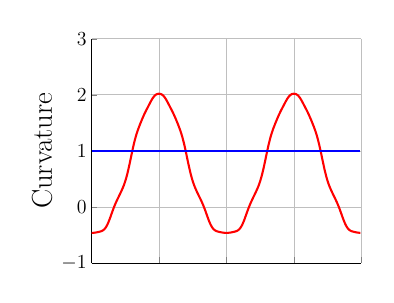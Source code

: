 \begin{tikzpicture}[scale=0.5]

\begin{axis}[
  xmin = 0,
  xmax = 6.283,
  ymin = -1,
  ymax = 3,
  xtick = {0,1.571,3.142,4.712,6.283},
  xticklabels = {},
  ytick = {-1,0,1,2,3},
  yticklabels = {\Large$-1$,\Large$0$,\Large$1$,\Large$2$,\Large$3$},
  ylabel = {\huge Curvature},
  axis y line* = left,
  axis x line* = bottom,
  grid,
%  legend entries = {$\kappa$,$\tilde{\kappa}$},
%  legend style={at={(0.6,1.1)}, anchor=north west},
%  label style = {draw=none,font=\small},
%  legend cell align = left, 
  ]

\addplot [mark=none,red,line width=1.5] table{
0.0e+00 -4.648e-01
2.454e-02 -4.636e-01
4.909e-02 -4.635e-01
7.363e-02 -4.609e-01
9.818e-02 -4.589e-01
1.227e-01 -4.548e-01
1.473e-01 -4.513e-01
1.718e-01 -4.465e-01
1.964e-01 -4.424e-01
2.209e-01 -4.366e-01
2.454e-01 -4.293e-01
2.7e-01 -4.183e-01
2.945e-01 -4.03e-01
3.191e-01 -3.816e-01
3.436e-01 -3.537e-01
3.682e-01 -3.184e-01
3.927e-01 -2.766e-01
4.172e-01 -2.288e-01
4.418e-01 -1.776e-01
4.663e-01 -1.244e-01
4.909e-01 -7.183e-02
5.154e-01 -2.107e-02
5.4e-01 2.617e-02
5.645e-01 7.051e-02
5.891e-01 1.115e-01
6.136e-01 1.513e-01
6.381e-01 1.898e-01
6.627e-01 2.29e-01
6.872e-01 2.683e-01
7.118e-01 3.097e-01
7.363e-01 3.536e-01
7.609e-01 4.025e-01
7.854e-01 4.578e-01
8.099e-01 5.21e-01
8.345e-01 5.924e-01
8.59e-01 6.715e-01
8.836e-01 7.569e-01
9.081e-01 8.461e-01
9.327e-01 9.364e-01
9.572e-01 1.025e+00
9.818e-01 1.109e+00
1.006e+00 1.185e+00
1.031e+00 1.255e+00
1.055e+00 1.317e+00
1.08e+00 1.373e+00
1.105e+00 1.424e+00
1.129e+00 1.473e+00
1.154e+00 1.519e+00
1.178e+00 1.565e+00
1.203e+00 1.608e+00
1.227e+00 1.651e+00
1.252e+00 1.689e+00
1.276e+00 1.728e+00
1.301e+00 1.763e+00
1.325e+00 1.8e+00
1.35e+00 1.836e+00
1.374e+00 1.872e+00
1.399e+00 1.906e+00
1.423e+00 1.937e+00
1.448e+00 1.963e+00
1.473e+00 1.985e+00
1.497e+00 2.0e+00
1.522e+00 2.011e+00
1.546e+00 2.016e+00
1.571e+00 2.018e+00
1.595e+00 2.016e+00
1.62e+00 2.011e+00
1.644e+00 2.0e+00
1.669e+00 1.985e+00
1.694e+00 1.963e+00
1.718e+00 1.937e+00
1.743e+00 1.906e+00
1.767e+00 1.872e+00
1.792e+00 1.836e+00
1.816e+00 1.8e+00
1.841e+00 1.763e+00
1.865e+00 1.728e+00
1.89e+00 1.689e+00
1.914e+00 1.651e+00
1.939e+00 1.608e+00
1.964e+00 1.565e+00
1.988e+00 1.519e+00
2.013e+00 1.473e+00
2.037e+00 1.424e+00
2.062e+00 1.373e+00
2.086e+00 1.317e+00
2.111e+00 1.255e+00
2.135e+00 1.185e+00
2.16e+00 1.109e+00
2.184e+00 1.025e+00
2.209e+00 9.364e-01
2.233e+00 8.461e-01
2.258e+00 7.569e-01
2.283e+00 6.715e-01
2.307e+00 5.924e-01
2.332e+00 5.21e-01
2.356e+00 4.578e-01
2.381e+00 4.025e-01
2.405e+00 3.536e-01
2.43e+00 3.097e-01
2.454e+00 2.683e-01
2.479e+00 2.29e-01
2.503e+00 1.898e-01
2.528e+00 1.513e-01
2.553e+00 1.115e-01
2.577e+00 7.051e-02
2.602e+00 2.617e-02
2.626e+00 -2.107e-02
2.651e+00 -7.183e-02
2.675e+00 -1.244e-01
2.7e+00 -1.776e-01
2.724e+00 -2.288e-01
2.749e+00 -2.766e-01
2.773e+00 -3.184e-01
2.798e+00 -3.537e-01
2.822e+00 -3.816e-01
2.847e+00 -4.03e-01
2.872e+00 -4.183e-01
2.896e+00 -4.293e-01
2.921e+00 -4.366e-01
2.945e+00 -4.424e-01
2.97e+00 -4.465e-01
2.994e+00 -4.513e-01
3.019e+00 -4.548e-01
3.043e+00 -4.589e-01
3.068e+00 -4.609e-01
3.092e+00 -4.635e-01
3.117e+00 -4.636e-01
3.142e+00 -4.648e-01
3.166e+00 -4.636e-01
3.191e+00 -4.635e-01
3.215e+00 -4.609e-01
3.24e+00 -4.589e-01
3.264e+00 -4.548e-01
3.289e+00 -4.513e-01
3.313e+00 -4.465e-01
3.338e+00 -4.424e-01
3.362e+00 -4.366e-01
3.387e+00 -4.293e-01
3.412e+00 -4.183e-01
3.436e+00 -4.03e-01
3.461e+00 -3.816e-01
3.485e+00 -3.537e-01
3.51e+00 -3.184e-01
3.534e+00 -2.766e-01
3.559e+00 -2.288e-01
3.583e+00 -1.776e-01
3.608e+00 -1.244e-01
3.632e+00 -7.183e-02
3.657e+00 -2.107e-02
3.682e+00 2.617e-02
3.706e+00 7.051e-02
3.731e+00 1.115e-01
3.755e+00 1.513e-01
3.78e+00 1.898e-01
3.804e+00 2.29e-01
3.829e+00 2.683e-01
3.853e+00 3.097e-01
3.878e+00 3.536e-01
3.902e+00 4.025e-01
3.927e+00 4.578e-01
3.951e+00 5.21e-01
3.976e+00 5.924e-01
4.001e+00 6.715e-01
4.025e+00 7.569e-01
4.05e+00 8.461e-01
4.074e+00 9.364e-01
4.099e+00 1.025e+00
4.123e+00 1.109e+00
4.148e+00 1.185e+00
4.172e+00 1.255e+00
4.197e+00 1.317e+00
4.221e+00 1.373e+00
4.246e+00 1.424e+00
4.271e+00 1.473e+00
4.295e+00 1.519e+00
4.32e+00 1.565e+00
4.344e+00 1.608e+00
4.369e+00 1.651e+00
4.393e+00 1.689e+00
4.418e+00 1.728e+00
4.442e+00 1.763e+00
4.467e+00 1.8e+00
4.492e+00 1.836e+00
4.516e+00 1.872e+00
4.541e+00 1.906e+00
4.565e+00 1.937e+00
4.59e+00 1.963e+00
4.614e+00 1.985e+00
4.639e+00 2.0e+00
4.663e+00 2.011e+00
4.688e+00 2.016e+00
4.712e+00 2.018e+00
4.737e+00 2.016e+00
4.761e+00 2.011e+00
4.786e+00 2.0e+00
4.811e+00 1.985e+00
4.835e+00 1.963e+00
4.86e+00 1.937e+00
4.884e+00 1.906e+00
4.909e+00 1.872e+00
4.933e+00 1.836e+00
4.958e+00 1.8e+00
4.982e+00 1.763e+00
5.007e+00 1.728e+00
5.032e+00 1.689e+00
5.056e+00 1.651e+00
5.08e+00 1.608e+00
5.105e+00 1.565e+00
5.13e+00 1.519e+00
5.154e+00 1.473e+00
5.179e+00 1.424e+00
5.203e+00 1.373e+00
5.228e+00 1.317e+00
5.252e+00 1.255e+00
5.277e+00 1.185e+00
5.301e+00 1.109e+00
5.326e+00 1.025e+00
5.351e+00 9.364e-01
5.375e+00 8.461e-01
5.4e+00 7.569e-01
5.424e+00 6.715e-01
5.449e+00 5.924e-01
5.473e+00 5.21e-01
5.498e+00 4.578e-01
5.522e+00 4.025e-01
5.547e+00 3.536e-01
5.571e+00 3.097e-01
5.596e+00 2.683e-01
5.62e+00 2.29e-01
5.645e+00 1.898e-01
5.67e+00 1.513e-01
5.694e+00 1.115e-01
5.719e+00 7.051e-02
5.743e+00 2.617e-02
5.768e+00 -2.107e-02
5.792e+00 -7.183e-02
5.817e+00 -1.244e-01
5.841e+00 -1.776e-01
5.866e+00 -2.288e-01
5.891e+00 -2.766e-01
5.915e+00 -3.184e-01
5.94e+00 -3.537e-01
5.964e+00 -3.816e-01
5.989e+00 -4.03e-01
6.013e+00 -4.183e-01
6.038e+00 -4.293e-01
6.062e+00 -4.366e-01
6.087e+00 -4.424e-01
6.111e+00 -4.465e-01
6.136e+00 -4.513e-01
6.16e+00 -4.548e-01
6.185e+00 -4.589e-01
6.21e+00 -4.609e-01
6.234e+00 -4.635e-01
6.259e+00 -4.636e-01
};

\addplot [mark=none,blue,line width=1.5] table{
0.0e+00 1.0e+00
2.454e-02 1.0e+00
4.909e-02 1.0e+00
7.363e-02 1.0e+00
9.818e-02 1.0e+00
1.227e-01 1.0e+00
1.473e-01 1.0e+00
1.718e-01 1.0e+00
1.964e-01 1.0e+00
2.209e-01 1.0e+00
2.454e-01 1.0e+00
2.7e-01 1.0e+00
2.945e-01 1.0e+00
3.191e-01 1.0e+00
3.436e-01 1.0e+00
3.682e-01 1.0e+00
3.927e-01 1.0e+00
4.172e-01 1.0e+00
4.418e-01 1.0e+00
4.663e-01 1.0e+00
4.909e-01 1.0e+00
5.154e-01 1.0e+00
5.4e-01 1.0e+00
5.645e-01 1.0e+00
5.891e-01 1.0e+00
6.136e-01 1.0e+00
6.381e-01 1.0e+00
6.627e-01 1.0e+00
6.872e-01 1.0e+00
7.118e-01 1.0e+00
7.363e-01 1.0e+00
7.609e-01 1.0e+00
7.854e-01 1.0e+00
8.099e-01 1.0e+00
8.345e-01 1.0e+00
8.59e-01 1.0e+00
8.836e-01 1.0e+00
9.081e-01 1.0e+00
9.327e-01 1.0e+00
9.572e-01 1.0e+00
9.818e-01 1.0e+00
1.006e+00 1.0e+00
1.031e+00 1.0e+00
1.055e+00 1.0e+00
1.08e+00 1.0e+00
1.105e+00 1.0e+00
1.129e+00 1.0e+00
1.154e+00 1.0e+00
1.178e+00 1.0e+00
1.203e+00 1.0e+00
1.227e+00 1.0e+00
1.252e+00 1.0e+00
1.276e+00 1.0e+00
1.301e+00 1.0e+00
1.325e+00 1.0e+00
1.35e+00 1.0e+00
1.374e+00 1.0e+00
1.399e+00 1.0e+00
1.423e+00 1.0e+00
1.448e+00 1.0e+00
1.473e+00 1.0e+00
1.497e+00 1.0e+00
1.522e+00 1.0e+00
1.546e+00 1.0e+00
1.571e+00 1.0e+00
1.595e+00 1.0e+00
1.62e+00 1.0e+00
1.644e+00 1.0e+00
1.669e+00 1.0e+00
1.694e+00 1.0e+00
1.718e+00 1.0e+00
1.743e+00 1.0e+00
1.767e+00 1.0e+00
1.792e+00 1.0e+00
1.816e+00 1.0e+00
1.841e+00 1.0e+00
1.865e+00 1.0e+00
1.89e+00 1.0e+00
1.914e+00 1.0e+00
1.939e+00 1.0e+00
1.964e+00 1.0e+00
1.988e+00 1.0e+00
2.013e+00 1.0e+00
2.037e+00 1.0e+00
2.062e+00 1.0e+00
2.086e+00 1.0e+00
2.111e+00 1.0e+00
2.135e+00 1.0e+00
2.16e+00 1.0e+00
2.184e+00 1.0e+00
2.209e+00 1.0e+00
2.233e+00 1.0e+00
2.258e+00 1.0e+00
2.283e+00 1.0e+00
2.307e+00 1.0e+00
2.332e+00 1.0e+00
2.356e+00 1.0e+00
2.381e+00 1.0e+00
2.405e+00 1.0e+00
2.43e+00 1.0e+00
2.454e+00 1.0e+00
2.479e+00 1.0e+00
2.503e+00 1.0e+00
2.528e+00 1.0e+00
2.553e+00 1.0e+00
2.577e+00 1.0e+00
2.602e+00 1.0e+00
2.626e+00 1.0e+00
2.651e+00 1.0e+00
2.675e+00 1.0e+00
2.7e+00 1.0e+00
2.724e+00 1.0e+00
2.749e+00 1.0e+00
2.773e+00 1.0e+00
2.798e+00 1.0e+00
2.822e+00 1.0e+00
2.847e+00 1.0e+00
2.872e+00 1.0e+00
2.896e+00 1.0e+00
2.921e+00 1.0e+00
2.945e+00 1.0e+00
2.97e+00 1.0e+00
2.994e+00 1.0e+00
3.019e+00 1.0e+00
3.043e+00 1.0e+00
3.068e+00 1.0e+00
3.092e+00 1.0e+00
3.117e+00 1.0e+00
3.142e+00 1.0e+00
3.166e+00 1.0e+00
3.191e+00 1.0e+00
3.215e+00 1.0e+00
3.24e+00 1.0e+00
3.264e+00 1.0e+00
3.289e+00 1.0e+00
3.313e+00 1.0e+00
3.338e+00 1.0e+00
3.362e+00 1.0e+00
3.387e+00 1.0e+00
3.412e+00 1.0e+00
3.436e+00 1.0e+00
3.461e+00 1.0e+00
3.485e+00 1.0e+00
3.51e+00 1.0e+00
3.534e+00 1.0e+00
3.559e+00 1.0e+00
3.583e+00 1.0e+00
3.608e+00 1.0e+00
3.632e+00 1.0e+00
3.657e+00 1.0e+00
3.682e+00 1.0e+00
3.706e+00 1.0e+00
3.731e+00 1.0e+00
3.755e+00 1.0e+00
3.78e+00 1.0e+00
3.804e+00 1.0e+00
3.829e+00 1.0e+00
3.853e+00 1.0e+00
3.878e+00 1.0e+00
3.902e+00 1.0e+00
3.927e+00 1.0e+00
3.951e+00 1.0e+00
3.976e+00 1.0e+00
4.001e+00 1.0e+00
4.025e+00 1.0e+00
4.05e+00 1.0e+00
4.074e+00 1.0e+00
4.099e+00 1.0e+00
4.123e+00 1.0e+00
4.148e+00 1.0e+00
4.172e+00 1.0e+00
4.197e+00 1.0e+00
4.221e+00 1.0e+00
4.246e+00 1.0e+00
4.271e+00 1.0e+00
4.295e+00 1.0e+00
4.32e+00 1.0e+00
4.344e+00 1.0e+00
4.369e+00 1.0e+00
4.393e+00 1.0e+00
4.418e+00 1.0e+00
4.442e+00 1.0e+00
4.467e+00 1.0e+00
4.492e+00 1.0e+00
4.516e+00 1.0e+00
4.541e+00 1.0e+00
4.565e+00 1.0e+00
4.59e+00 1.0e+00
4.614e+00 1.0e+00
4.639e+00 1.0e+00
4.663e+00 1.0e+00
4.688e+00 1.0e+00
4.712e+00 1.0e+00
4.737e+00 1.0e+00
4.761e+00 1.0e+00
4.786e+00 1.0e+00
4.811e+00 1.0e+00
4.835e+00 1.0e+00
4.86e+00 1.0e+00
4.884e+00 1.0e+00
4.909e+00 1.0e+00
4.933e+00 1.0e+00
4.958e+00 1.0e+00
4.982e+00 1.0e+00
5.007e+00 1.0e+00
5.032e+00 1.0e+00
5.056e+00 1.0e+00
5.08e+00 1.0e+00
5.105e+00 1.0e+00
5.13e+00 1.0e+00
5.154e+00 1.0e+00
5.179e+00 1.0e+00
5.203e+00 1.0e+00
5.228e+00 1.0e+00
5.252e+00 1.0e+00
5.277e+00 1.0e+00
5.301e+00 1.0e+00
5.326e+00 1.0e+00
5.351e+00 1.0e+00
5.375e+00 1.0e+00
5.4e+00 1.0e+00
5.424e+00 1.0e+00
5.449e+00 1.0e+00
5.473e+00 1.0e+00
5.498e+00 1.0e+00
5.522e+00 1.0e+00
5.547e+00 1.0e+00
5.571e+00 1.0e+00
5.596e+00 1.0e+00
5.62e+00 1.0e+00
5.645e+00 1.0e+00
5.67e+00 1.0e+00
5.694e+00 1.0e+00
5.719e+00 1.0e+00
5.743e+00 1.0e+00
5.768e+00 1.0e+00
5.792e+00 1.0e+00
5.817e+00 1.0e+00
5.841e+00 1.0e+00
5.866e+00 1.0e+00
5.891e+00 1.0e+00
5.915e+00 1.0e+00
5.94e+00 1.0e+00
5.964e+00 1.0e+00
5.989e+00 1.0e+00
6.013e+00 1.0e+00
6.038e+00 1.0e+00
6.062e+00 1.0e+00
6.087e+00 1.0e+00
6.111e+00 1.0e+00
6.136e+00 1.0e+00
6.16e+00 1.0e+00
6.185e+00 1.0e+00
6.21e+00 1.0e+00
6.234e+00 1.0e+00
6.259e+00 1.0e+00
};

\end{axis}

\end{tikzpicture}



